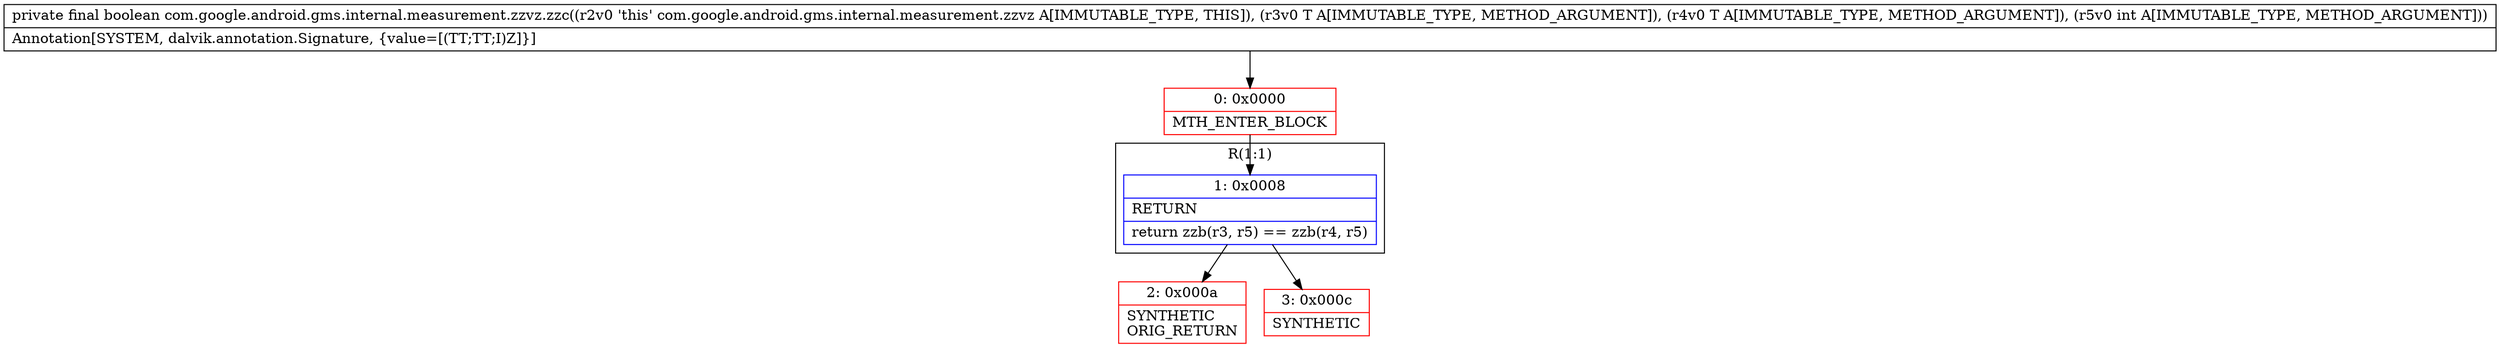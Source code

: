 digraph "CFG forcom.google.android.gms.internal.measurement.zzvz.zzc(Ljava\/lang\/Object;Ljava\/lang\/Object;I)Z" {
subgraph cluster_Region_20458772 {
label = "R(1:1)";
node [shape=record,color=blue];
Node_1 [shape=record,label="{1\:\ 0x0008|RETURN\l|return zzb(r3, r5) == zzb(r4, r5)\l}"];
}
Node_0 [shape=record,color=red,label="{0\:\ 0x0000|MTH_ENTER_BLOCK\l}"];
Node_2 [shape=record,color=red,label="{2\:\ 0x000a|SYNTHETIC\lORIG_RETURN\l}"];
Node_3 [shape=record,color=red,label="{3\:\ 0x000c|SYNTHETIC\l}"];
MethodNode[shape=record,label="{private final boolean com.google.android.gms.internal.measurement.zzvz.zzc((r2v0 'this' com.google.android.gms.internal.measurement.zzvz A[IMMUTABLE_TYPE, THIS]), (r3v0 T A[IMMUTABLE_TYPE, METHOD_ARGUMENT]), (r4v0 T A[IMMUTABLE_TYPE, METHOD_ARGUMENT]), (r5v0 int A[IMMUTABLE_TYPE, METHOD_ARGUMENT]))  | Annotation[SYSTEM, dalvik.annotation.Signature, \{value=[(TT;TT;I)Z]\}]\l}"];
MethodNode -> Node_0;
Node_1 -> Node_2;
Node_1 -> Node_3;
Node_0 -> Node_1;
}

